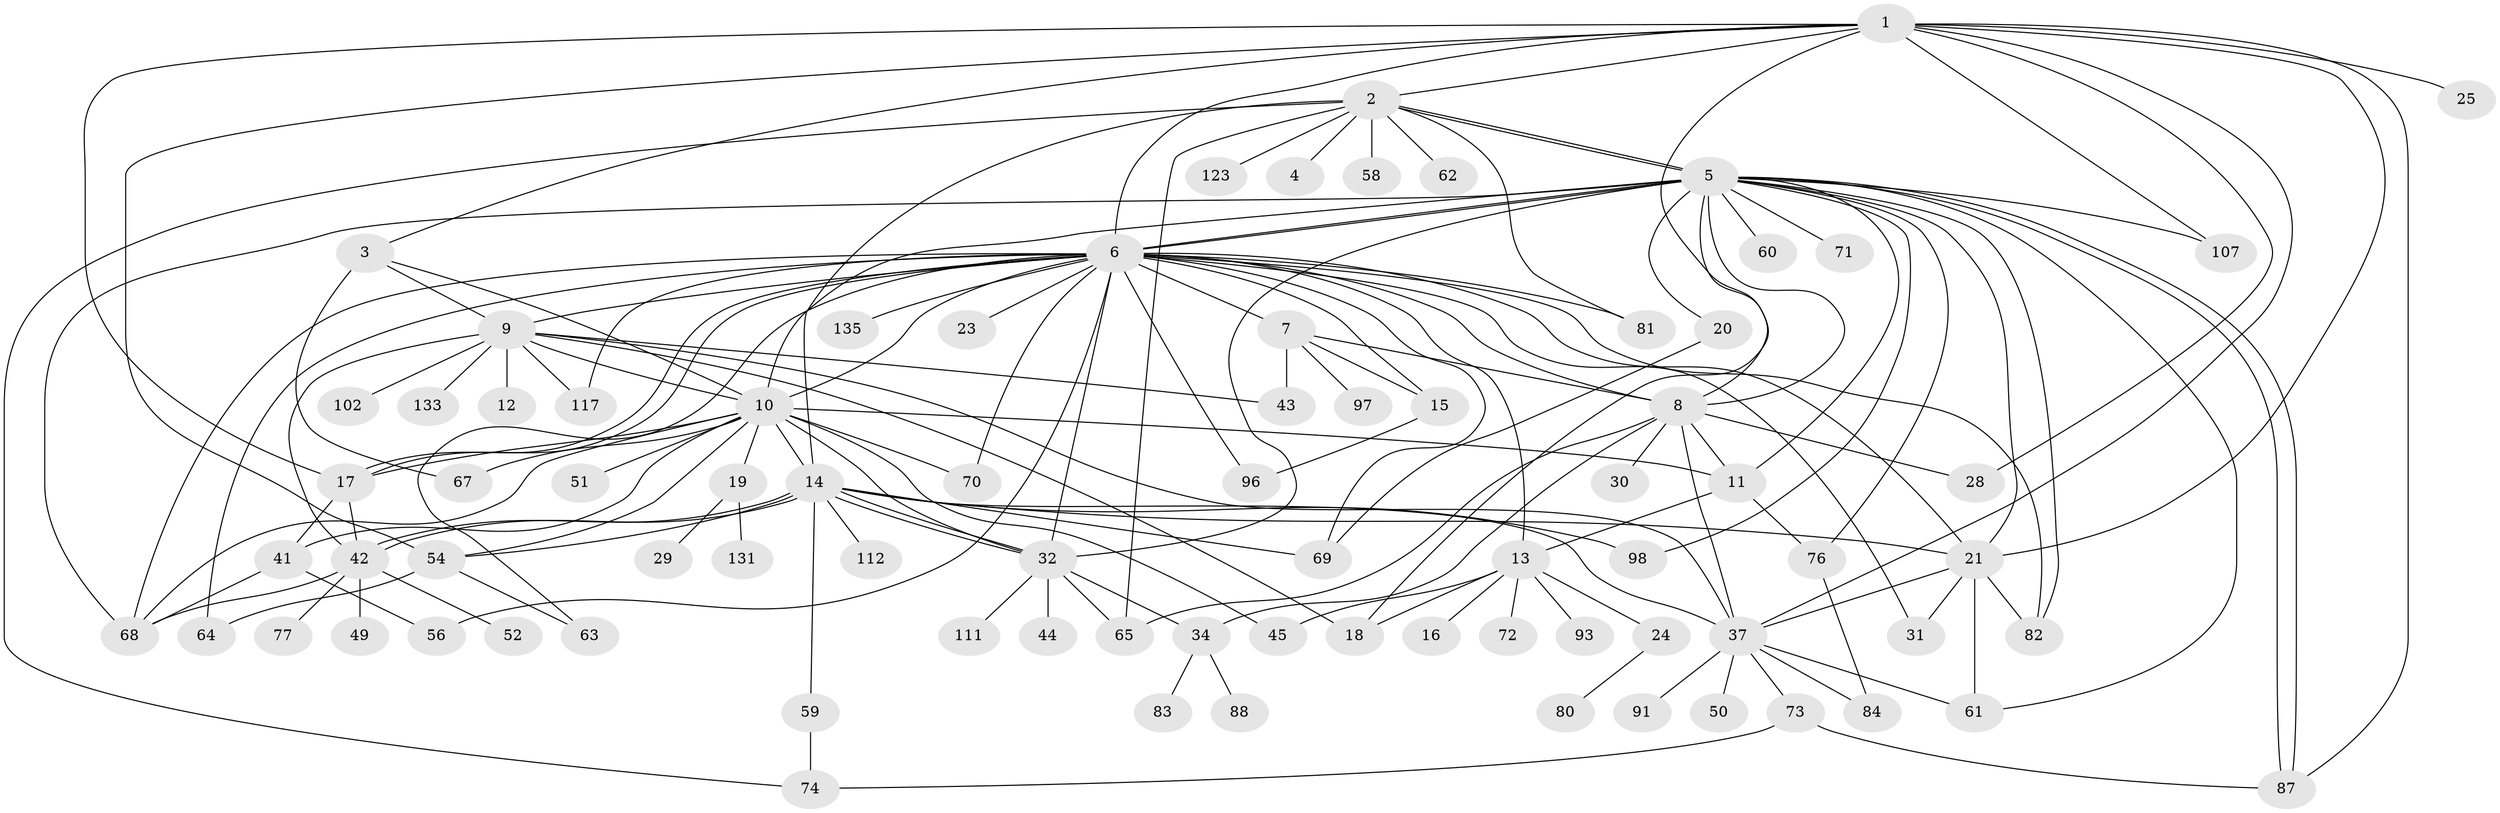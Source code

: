 // original degree distribution, {12: 0.007407407407407408, 11: 0.014814814814814815, 4: 0.1037037037037037, 1: 0.4222222222222222, 23: 0.014814814814814815, 5: 0.022222222222222223, 8: 0.022222222222222223, 15: 0.007407407407407408, 2: 0.2, 14: 0.007407407407407408, 3: 0.11851851851851852, 7: 0.022222222222222223, 6: 0.022222222222222223, 9: 0.014814814814814815}
// Generated by graph-tools (version 1.1) at 2025/18/03/04/25 18:18:18]
// undirected, 81 vertices, 151 edges
graph export_dot {
graph [start="1"]
  node [color=gray90,style=filled];
  1;
  2;
  3;
  4;
  5;
  6 [super="+79+53"];
  7;
  8;
  9 [super="+86+47"];
  10 [super="+33+26+78+75"];
  11 [super="+22+38"];
  12 [super="+134"];
  13;
  14;
  15;
  16;
  17 [super="+36"];
  18 [super="+119"];
  19;
  20 [super="+108+35"];
  21 [super="+27"];
  23 [super="+57"];
  24;
  25;
  28 [super="+94"];
  29;
  30;
  31;
  32;
  34;
  37 [super="+40+103+46+55"];
  41;
  42;
  43 [super="+116"];
  44;
  45;
  49;
  50;
  51;
  52;
  54;
  56 [super="+115"];
  58;
  59;
  60;
  61;
  62;
  63;
  64;
  65;
  67;
  68 [super="+118+113"];
  69 [super="+89"];
  70;
  71;
  72;
  73 [super="+130+110"];
  74 [super="+122+128+99"];
  76 [super="+121+101"];
  77;
  80;
  81 [super="+95"];
  82;
  83;
  84;
  87 [super="+106+100"];
  88;
  91;
  93;
  96;
  97;
  98;
  102;
  107;
  111;
  112;
  117;
  123;
  131;
  133;
  135;
  1 -- 2;
  1 -- 3;
  1 -- 8;
  1 -- 21;
  1 -- 25;
  1 -- 54;
  1 -- 107;
  1 -- 87;
  1 -- 17;
  1 -- 28;
  1 -- 37;
  1 -- 6;
  2 -- 4;
  2 -- 5;
  2 -- 5;
  2 -- 14;
  2 -- 58;
  2 -- 62;
  2 -- 65;
  2 -- 74;
  2 -- 81;
  2 -- 123;
  3 -- 9;
  3 -- 10;
  3 -- 67;
  5 -- 6 [weight=2];
  5 -- 6;
  5 -- 8;
  5 -- 10 [weight=2];
  5 -- 11;
  5 -- 18;
  5 -- 20;
  5 -- 21;
  5 -- 32;
  5 -- 60;
  5 -- 61;
  5 -- 71;
  5 -- 76;
  5 -- 82;
  5 -- 87;
  5 -- 87;
  5 -- 98;
  5 -- 107;
  5 -- 68;
  6 -- 7;
  6 -- 13;
  6 -- 15;
  6 -- 17;
  6 -- 17;
  6 -- 23;
  6 -- 31;
  6 -- 32;
  6 -- 56;
  6 -- 63;
  6 -- 69;
  6 -- 70;
  6 -- 81;
  6 -- 82;
  6 -- 96;
  6 -- 117;
  6 -- 68;
  6 -- 10;
  6 -- 64;
  6 -- 21;
  6 -- 8;
  6 -- 135;
  6 -- 9;
  7 -- 8;
  7 -- 15;
  7 -- 43;
  7 -- 97;
  8 -- 28;
  8 -- 30;
  8 -- 34;
  8 -- 65;
  8 -- 37 [weight=2];
  8 -- 11;
  9 -- 10;
  9 -- 12;
  9 -- 42;
  9 -- 43;
  9 -- 102;
  9 -- 18;
  9 -- 117;
  9 -- 133;
  9 -- 37;
  10 -- 14;
  10 -- 17;
  10 -- 19;
  10 -- 32;
  10 -- 41;
  10 -- 45;
  10 -- 51;
  10 -- 67;
  10 -- 68;
  10 -- 70;
  10 -- 54 [weight=2];
  10 -- 11;
  11 -- 13;
  11 -- 76;
  13 -- 16;
  13 -- 24;
  13 -- 45;
  13 -- 72;
  13 -- 93;
  13 -- 18;
  14 -- 32;
  14 -- 32;
  14 -- 37 [weight=2];
  14 -- 42;
  14 -- 42;
  14 -- 54;
  14 -- 59;
  14 -- 69;
  14 -- 98;
  14 -- 112;
  14 -- 21;
  15 -- 96;
  17 -- 42;
  17 -- 41;
  19 -- 29;
  19 -- 131;
  20 -- 69;
  21 -- 31;
  21 -- 37;
  21 -- 61;
  21 -- 82;
  24 -- 80;
  32 -- 34;
  32 -- 44;
  32 -- 65;
  32 -- 111;
  34 -- 83;
  34 -- 88;
  37 -- 50;
  37 -- 61;
  37 -- 91;
  37 -- 73;
  37 -- 84;
  41 -- 56;
  41 -- 68;
  42 -- 49;
  42 -- 52;
  42 -- 77;
  42 -- 68;
  54 -- 63;
  54 -- 64;
  59 -- 74;
  73 -- 87;
  73 -- 74;
  76 -- 84;
}
